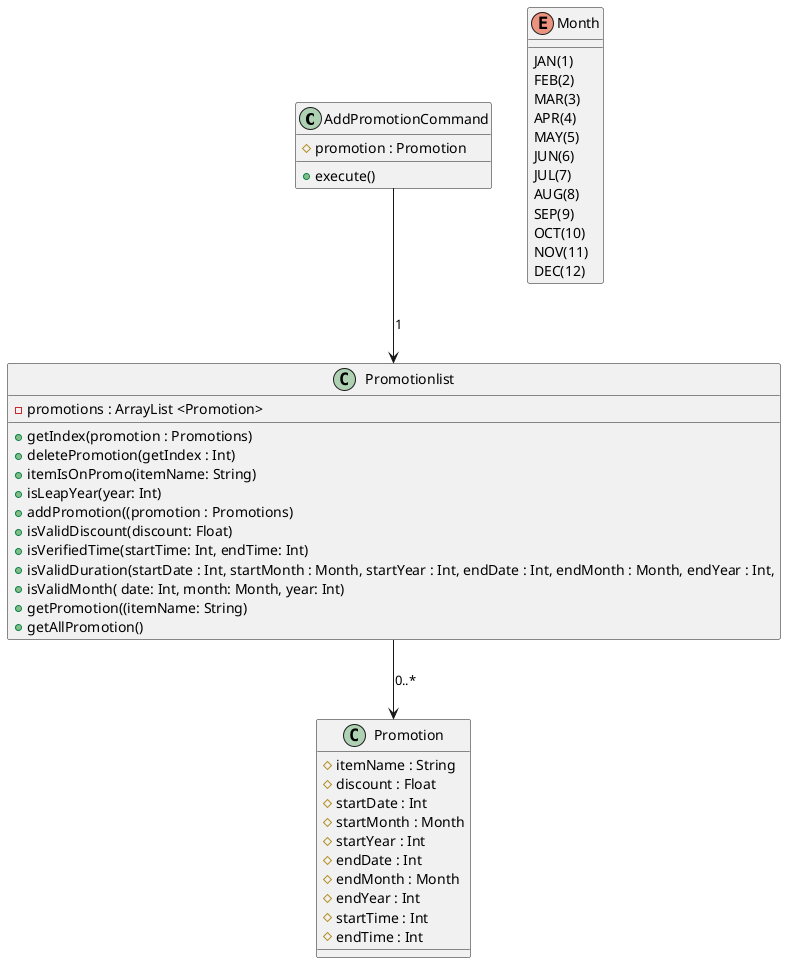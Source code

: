 @startuml
'https://plantuml.com/sequence-diagram


class AddPromotionCommand {
    # promotion : Promotion
    + execute()
}

class Promotionlist {
    - promotions : ArrayList <Promotion>
    + getIndex(promotion : Promotions)
    + deletePromotion(getIndex : Int)
    + itemIsOnPromo(itemName: String)
    + isLeapYear(year: Int)
    + addPromotion((promotion : Promotions)
    + isValidDiscount(discount: Float)
    + isVerifiedTime(startTime: Int, endTime: Int)
    + isValidDuration(startDate : Int, startMonth : Month, startYear : Int, endDate : Int, endMonth : Month, endYear : Int,
    + isValidMonth( date: Int, month: Month, year: Int)
    + getPromotion((itemName: String)
    + getAllPromotion()
}

class Promotion {
    # itemName : String
    # discount : Float
    # startDate : Int
    # startMonth : Month
    # startYear : Int
    # endDate : Int
    # endMonth : Month
    # endYear : Int
    # startTime : Int
    # endTime : Int
}

enum Month {
    JAN(1)
    FEB(2)
    MAR(3)
    APR(4)
    MAY(5)
    JUN(6)
    JUL(7)
    AUG(8)
    SEP(9)
    OCT(10)
    NOV(11)
    DEC(12)
}

AddPromotionCommand --> Promotionlist : 1
Promotionlist --> Promotion : 0..*

@enduml